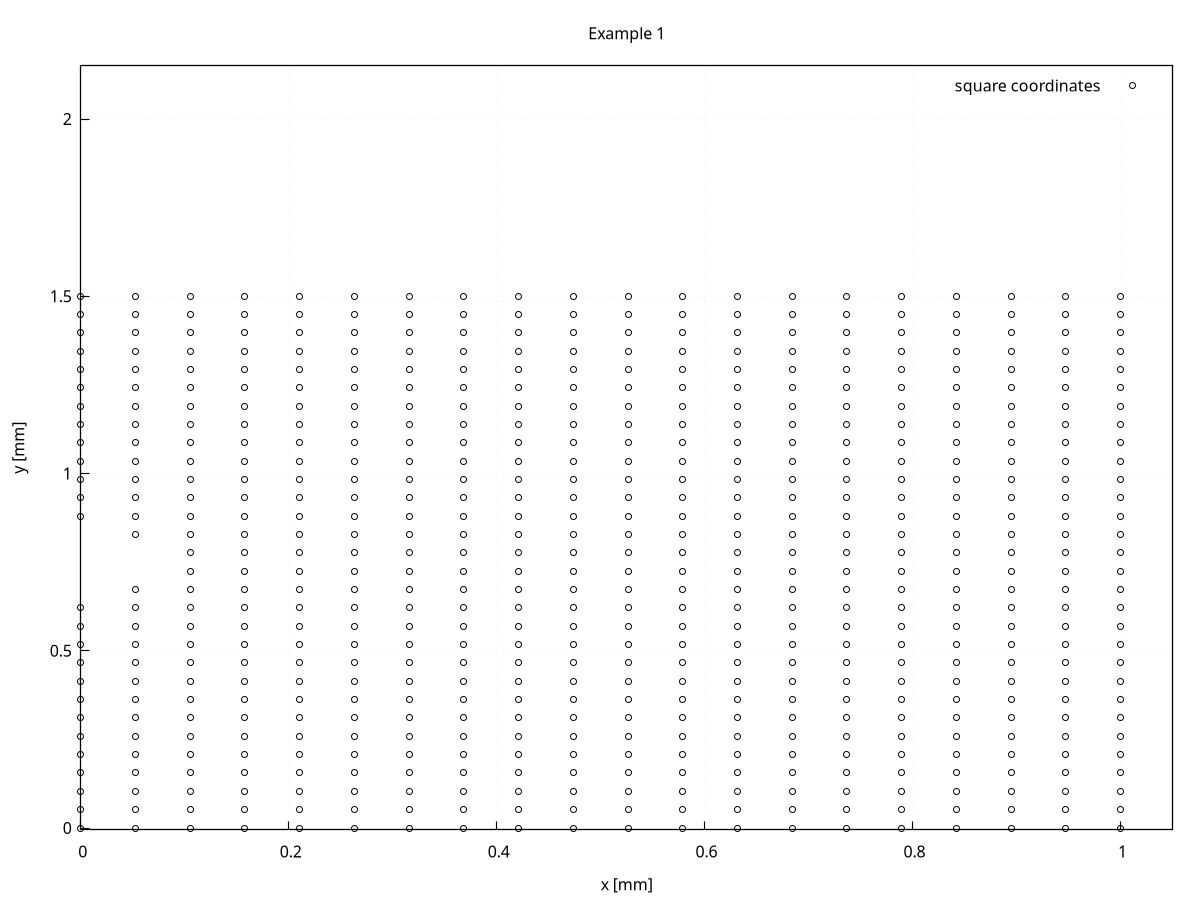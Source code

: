 # ogpf libray
# Rev. 0.22 of March 9th, 2018
# Licence: MIT

# gnuplot global setting
set term wxt size 640,480 enhanced font "verdana,10" title "ogpf libray: Rev. 0.22 of March 9th, 2018"

# ogpf extra configuration
# -------------------------------------------
# color definitions
set style line 1 lc rgb "#800000" lt 1 lw 2
set style line 2 lc rgb "#ff0000" lt 1 lw 2
set style line 3 lc rgb "#ff4500" lt 1 lw 2
set style line 4 lc rgb "#ffa500" lt 1 lw 2
set style line 5 lc rgb "#006400" lt 1 lw 2
set style line 6 lc rgb "#0000ff" lt 1 lw 2
set style line 7 lc rgb "#9400d3" lt 1 lw 2

# Axes
set border linewidth 1.15
set tics nomirror

# grid
# Add light grid to plot
set style line 102 lc rgb "#d6d7d9" lt 0 lw 1
set grid back ls 102

# plot style
set style data linespoints

# -------------------------------------------

 
# options
set style data linespoints
set xrange[0:1.05]
set yrange [-0.005:2.15]


 
# plot scale
 
# Annotation: title and labels
set title "Example 1"
set xlabel "x [mm]"
set ylabel "y [mm]"
 
# axes setting

plot "-" title "square coordinates" with points lt 6 lc rgb "#000000"
  0.000000000000000E+000  0.000000000000000E+000
  5.263157933950420E-002  0.000000000000000E+000
  0.105263158679008       0.000000000000000E+000
  0.157894730567932       0.000000000000000E+000
  0.210526317358017       0.000000000000000E+000
  0.263157904148102       0.000000000000000E+000
  0.315789461135864       0.000000000000000E+000
  0.368421047925949       0.000000000000000E+000
  0.421052634716034       0.000000000000000E+000
  0.473684221506119       0.000000000000000E+000
  0.526315808296204       0.000000000000000E+000
  0.578947365283966       0.000000000000000E+000
  0.631578922271729       0.000000000000000E+000
  0.684210538864136       0.000000000000000E+000
  0.736842095851898       0.000000000000000E+000
  0.789473712444305       0.000000000000000E+000
  0.842105269432068       0.000000000000000E+000
  0.894736826419830       0.000000000000000E+000
  0.947368443012238       0.000000000000000E+000
   1.00000000000000       0.000000000000000E+000
  0.000000000000000E+000  5.172413773834710E-002
  5.263157933950420E-002  5.172413773834710E-002
  0.105263158679008       5.172413773834710E-002
  0.157894730567932       5.172413773834710E-002
  0.210526317358017       5.172413773834710E-002
  0.263157904148102       5.172413773834710E-002
  0.315789461135864       5.172413773834710E-002
  0.368421047925949       5.172413773834710E-002
  0.421052634716034       5.172413773834710E-002
  0.473684221506119       5.172413773834710E-002
  0.526315808296204       5.172413773834710E-002
  0.578947365283966       5.172413773834710E-002
  0.631578922271729       5.172413773834710E-002
  0.684210538864136       5.172413773834710E-002
  0.736842095851898       5.172413773834710E-002
  0.789473712444305       5.172413773834710E-002
  0.842105269432068       5.172413773834710E-002
  0.894736826419830       5.172413773834710E-002
  0.947368443012238       5.172413773834710E-002
   1.00000000000000       5.172413773834710E-002
  0.000000000000000E+000  0.103448275476694     
  5.263157933950420E-002  0.103448275476694     
  0.105263158679008       0.103448275476694     
  0.157894730567932       0.103448275476694     
  0.210526317358017       0.103448275476694     
  0.263157904148102       0.103448275476694     
  0.315789461135864       0.103448275476694     
  0.368421047925949       0.103448275476694     
  0.421052634716034       0.103448275476694     
  0.473684221506119       0.103448275476694     
  0.526315808296204       0.103448275476694     
  0.578947365283966       0.103448275476694     
  0.631578922271729       0.103448275476694     
  0.684210538864136       0.103448275476694     
  0.736842095851898       0.103448275476694     
  0.789473712444305       0.103448275476694     
  0.842105269432068       0.103448275476694     
  0.894736826419830       0.103448275476694     
  0.947368443012238       0.103448275476694     
   1.00000000000000       0.103448275476694     
  0.000000000000000E+000  0.155172418802977     
  5.263157933950420E-002  0.155172418802977     
  0.105263158679008       0.155172418802977     
  0.157894730567932       0.155172418802977     
  0.210526317358017       0.155172418802977     
  0.263157904148102       0.155172418802977     
  0.315789461135864       0.155172418802977     
  0.368421047925949       0.155172418802977     
  0.421052634716034       0.155172418802977     
  0.473684221506119       0.155172418802977     
  0.526315808296204       0.155172418802977     
  0.578947365283966       0.155172418802977     
  0.631578922271729       0.155172418802977     
  0.684210538864136       0.155172418802977     
  0.736842095851898       0.155172418802977     
  0.789473712444305       0.155172418802977     
  0.842105269432068       0.155172418802977     
  0.894736826419830       0.155172418802977     
  0.947368443012238       0.155172418802977     
   1.00000000000000       0.155172418802977     
  0.000000000000000E+000  0.206896550953388     
  5.263157933950420E-002  0.206896550953388     
  0.105263158679008       0.206896550953388     
  0.157894730567932       0.206896550953388     
  0.210526317358017       0.206896550953388     
  0.263157904148102       0.206896550953388     
  0.315789461135864       0.206896550953388     
  0.368421047925949       0.206896550953388     
  0.421052634716034       0.206896550953388     
  0.473684221506119       0.206896550953388     
  0.526315808296204       0.206896550953388     
  0.578947365283966       0.206896550953388     
  0.631578922271729       0.206896550953388     
  0.684210538864136       0.206896550953388     
  0.736842095851898       0.206896550953388     
  0.789473712444305       0.206896550953388     
  0.842105269432068       0.206896550953388     
  0.894736826419830       0.206896550953388     
  0.947368443012238       0.206896550953388     
   1.00000000000000       0.206896550953388     
  0.000000000000000E+000  0.258620694279671     
  5.263157933950420E-002  0.258620694279671     
  0.105263158679008       0.258620694279671     
  0.157894730567932       0.258620694279671     
  0.210526317358017       0.258620694279671     
  0.263157904148102       0.258620694279671     
  0.315789461135864       0.258620694279671     
  0.368421047925949       0.258620694279671     
  0.421052634716034       0.258620694279671     
  0.473684221506119       0.258620694279671     
  0.526315808296204       0.258620694279671     
  0.578947365283966       0.258620694279671     
  0.631578922271729       0.258620694279671     
  0.684210538864136       0.258620694279671     
  0.736842095851898       0.258620694279671     
  0.789473712444305       0.258620694279671     
  0.842105269432068       0.258620694279671     
  0.894736826419830       0.258620694279671     
  0.947368443012238       0.258620694279671     
   1.00000000000000       0.258620694279671     
  0.000000000000000E+000  0.310344837605953     
  5.263157933950420E-002  0.310344837605953     
  0.105263158679008       0.310344837605953     
  0.157894730567932       0.310344837605953     
  0.210526317358017       0.310344837605953     
  0.263157904148102       0.310344837605953     
  0.315789461135864       0.310344837605953     
  0.368421047925949       0.310344837605953     
  0.421052634716034       0.310344837605953     
  0.473684221506119       0.310344837605953     
  0.526315808296204       0.310344837605953     
  0.578947365283966       0.310344837605953     
  0.631578922271729       0.310344837605953     
  0.684210538864136       0.310344837605953     
  0.736842095851898       0.310344837605953     
  0.789473712444305       0.310344837605953     
  0.842105269432068       0.310344837605953     
  0.894736826419830       0.310344837605953     
  0.947368443012238       0.310344837605953     
   1.00000000000000       0.310344837605953     
  0.000000000000000E+000  0.362068958580494     
  5.263157933950420E-002  0.362068958580494     
  0.105263158679008       0.362068958580494     
  0.157894730567932       0.362068958580494     
  0.210526317358017       0.362068958580494     
  0.263157904148102       0.362068958580494     
  0.315789461135864       0.362068958580494     
  0.368421047925949       0.362068958580494     
  0.421052634716034       0.362068958580494     
  0.473684221506119       0.362068958580494     
  0.526315808296204       0.362068958580494     
  0.578947365283966       0.362068958580494     
  0.631578922271729       0.362068958580494     
  0.684210538864136       0.362068958580494     
  0.736842095851898       0.362068958580494     
  0.789473712444305       0.362068958580494     
  0.842105269432068       0.362068958580494     
  0.894736826419830       0.362068958580494     
  0.947368443012238       0.362068958580494     
   1.00000000000000       0.362068958580494     
  0.000000000000000E+000  0.413793101906776     
  5.263157933950420E-002  0.413793101906776     
  0.105263158679008       0.413793101906776     
  0.157894730567932       0.413793101906776     
  0.210526317358017       0.413793101906776     
  0.263157904148102       0.413793101906776     
  0.315789461135864       0.413793101906776     
  0.368421047925949       0.413793101906776     
  0.421052634716034       0.413793101906776     
  0.473684221506119       0.413793101906776     
  0.526315808296204       0.413793101906776     
  0.578947365283966       0.413793101906776     
  0.631578922271729       0.413793101906776     
  0.684210538864136       0.413793101906776     
  0.736842095851898       0.413793101906776     
  0.789473712444305       0.413793101906776     
  0.842105269432068       0.413793101906776     
  0.894736826419830       0.413793101906776     
  0.947368443012238       0.413793101906776     
   1.00000000000000       0.413793101906776     
  0.000000000000000E+000  0.465517222881317     
  5.263157933950420E-002  0.465517222881317     
  0.105263158679008       0.465517222881317     
  0.157894730567932       0.465517222881317     
  0.210526317358017       0.465517222881317     
  0.263157904148102       0.465517222881317     
  0.315789461135864       0.465517222881317     
  0.368421047925949       0.465517222881317     
  0.421052634716034       0.465517222881317     
  0.473684221506119       0.465517222881317     
  0.526315808296204       0.465517222881317     
  0.578947365283966       0.465517222881317     
  0.631578922271729       0.465517222881317     
  0.684210538864136       0.465517222881317     
  0.736842095851898       0.465517222881317     
  0.789473712444305       0.465517222881317     
  0.842105269432068       0.465517222881317     
  0.894736826419830       0.465517222881317     
  0.947368443012238       0.465517222881317     
   1.00000000000000       0.465517222881317     
  0.000000000000000E+000  0.517241388559341     
  5.263157933950420E-002  0.517241388559341     
  0.105263158679008       0.517241388559341     
  0.157894730567932       0.517241388559341     
  0.210526317358017       0.517241388559341     
  0.263157904148102       0.517241388559341     
  0.315789461135864       0.517241388559341     
  0.368421047925949       0.517241388559341     
  0.421052634716034       0.517241388559341     
  0.473684221506119       0.517241388559341     
  0.526315808296204       0.517241388559341     
  0.578947365283966       0.517241388559341     
  0.631578922271729       0.517241388559341     
  0.684210538864136       0.517241388559341     
  0.736842095851898       0.517241388559341     
  0.789473712444305       0.517241388559341     
  0.842105269432068       0.517241388559341     
  0.894736826419830       0.517241388559341     
  0.947368443012238       0.517241388559341     
   1.00000000000000       0.517241388559341     
  0.000000000000000E+000  0.568965509533882     
  5.263157933950420E-002  0.568965509533882     
  0.105263158679008       0.568965509533882     
  0.157894730567932       0.568965509533882     
  0.210526317358017       0.568965509533882     
  0.263157904148102       0.568965509533882     
  0.315789461135864       0.568965509533882     
  0.368421047925949       0.568965509533882     
  0.421052634716034       0.568965509533882     
  0.473684221506119       0.568965509533882     
  0.526315808296204       0.568965509533882     
  0.578947365283966       0.568965509533882     
  0.631578922271729       0.568965509533882     
  0.684210538864136       0.568965509533882     
  0.736842095851898       0.568965509533882     
  0.789473712444305       0.568965509533882     
  0.842105269432068       0.568965509533882     
  0.894736826419830       0.568965509533882     
  0.947368443012238       0.568965509533882     
   1.00000000000000       0.568965509533882     
  0.000000000000000E+000  0.620689675211906     
  5.263157933950420E-002  0.620689675211906     
  0.105263158679008       0.620689675211906     
  0.157894730567932       0.620689675211906     
  0.210526317358017       0.620689675211906     
  0.263157904148102       0.620689675211906     
  0.315789461135864       0.620689675211906     
  0.368421047925949       0.620689675211906     
  0.421052634716034       0.620689675211906     
  0.473684221506119       0.620689675211906     
  0.526315808296204       0.620689675211906     
  0.578947365283966       0.620689675211906     
  0.631578922271729       0.620689675211906     
  0.684210538864136       0.620689675211906     
  0.736842095851898       0.620689675211906     
  0.789473712444305       0.620689675211906     
  0.842105269432068       0.620689675211906     
  0.894736826419830       0.620689675211906     
  0.947368443012238       0.620689675211906     
   1.00000000000000       0.620689675211906     
  5.263157933950420E-002  0.672413796186447     
  0.105263158679008       0.672413796186447     
  0.157894730567932       0.672413796186447     
  0.210526317358017       0.672413796186447     
  0.263157904148102       0.672413796186447     
  0.315789461135864       0.672413796186447     
  0.368421047925949       0.672413796186447     
  0.421052634716034       0.672413796186447     
  0.473684221506119       0.672413796186447     
  0.526315808296204       0.672413796186447     
  0.578947365283966       0.672413796186447     
  0.631578922271729       0.672413796186447     
  0.684210538864136       0.672413796186447     
  0.736842095851898       0.672413796186447     
  0.789473712444305       0.672413796186447     
  0.842105269432068       0.672413796186447     
  0.894736826419830       0.672413796186447     
  0.947368443012238       0.672413796186447     
   1.00000000000000       0.672413796186447     
  0.105263158679008       0.724137917160988     
  0.157894730567932       0.724137917160988     
  0.210526317358017       0.724137917160988     
  0.263157904148102       0.724137917160988     
  0.315789461135864       0.724137917160988     
  0.368421047925949       0.724137917160988     
  0.421052634716034       0.724137917160988     
  0.473684221506119       0.724137917160988     
  0.526315808296204       0.724137917160988     
  0.578947365283966       0.724137917160988     
  0.631578922271729       0.724137917160988     
  0.684210538864136       0.724137917160988     
  0.736842095851898       0.724137917160988     
  0.789473712444305       0.724137917160988     
  0.842105269432068       0.724137917160988     
  0.894736826419830       0.724137917160988     
  0.947368443012238       0.724137917160988     
   1.00000000000000       0.724137917160988     
  0.105263158679008       0.775862038135529     
  0.157894730567932       0.775862038135529     
  0.210526317358017       0.775862038135529     
  0.263157904148102       0.775862038135529     
  0.315789461135864       0.775862038135529     
  0.368421047925949       0.775862038135529     
  0.421052634716034       0.775862038135529     
  0.473684221506119       0.775862038135529     
  0.526315808296204       0.775862038135529     
  0.578947365283966       0.775862038135529     
  0.631578922271729       0.775862038135529     
  0.684210538864136       0.775862038135529     
  0.736842095851898       0.775862038135529     
  0.789473712444305       0.775862038135529     
  0.842105269432068       0.775862038135529     
  0.894736826419830       0.775862038135529     
  0.947368443012238       0.775862038135529     
   1.00000000000000       0.775862038135529     
  5.263157933950420E-002  0.827586203813553     
  0.105263158679008       0.827586203813553     
  0.157894730567932       0.827586203813553     
  0.210526317358017       0.827586203813553     
  0.263157904148102       0.827586203813553     
  0.315789461135864       0.827586203813553     
  0.368421047925949       0.827586203813553     
  0.421052634716034       0.827586203813553     
  0.473684221506119       0.827586203813553     
  0.526315808296204       0.827586203813553     
  0.578947365283966       0.827586203813553     
  0.631578922271729       0.827586203813553     
  0.684210538864136       0.827586203813553     
  0.736842095851898       0.827586203813553     
  0.789473712444305       0.827586203813553     
  0.842105269432068       0.827586203813553     
  0.894736826419830       0.827586203813553     
  0.947368443012238       0.827586203813553     
   1.00000000000000       0.827586203813553     
  0.000000000000000E+000  0.879310369491577     
  5.263157933950420E-002  0.879310369491577     
  0.105263158679008       0.879310369491577     
  0.157894730567932       0.879310369491577     
  0.210526317358017       0.879310369491577     
  0.263157904148102       0.879310369491577     
  0.315789461135864       0.879310369491577     
  0.368421047925949       0.879310369491577     
  0.421052634716034       0.879310369491577     
  0.473684221506119       0.879310369491577     
  0.526315808296204       0.879310369491577     
  0.578947365283966       0.879310369491577     
  0.631578922271729       0.879310369491577     
  0.684210538864136       0.879310369491577     
  0.736842095851898       0.879310369491577     
  0.789473712444305       0.879310369491577     
  0.842105269432068       0.879310369491577     
  0.894736826419830       0.879310369491577     
  0.947368443012238       0.879310369491577     
   1.00000000000000       0.879310369491577     
  0.000000000000000E+000  0.931034445762634     
  5.263157933950420E-002  0.931034445762634     
  0.105263158679008       0.931034445762634     
  0.157894730567932       0.931034445762634     
  0.210526317358017       0.931034445762634     
  0.263157904148102       0.931034445762634     
  0.315789461135864       0.931034445762634     
  0.368421047925949       0.931034445762634     
  0.421052634716034       0.931034445762634     
  0.473684221506119       0.931034445762634     
  0.526315808296204       0.931034445762634     
  0.578947365283966       0.931034445762634     
  0.631578922271729       0.931034445762634     
  0.684210538864136       0.931034445762634     
  0.736842095851898       0.931034445762634     
  0.789473712444305       0.931034445762634     
  0.842105269432068       0.931034445762634     
  0.894736826419830       0.931034445762634     
  0.947368443012238       0.931034445762634     
   1.00000000000000       0.931034445762634     
  0.000000000000000E+000  0.982758611440659     
  5.263157933950420E-002  0.982758611440659     
  0.105263158679008       0.982758611440659     
  0.157894730567932       0.982758611440659     
  0.210526317358017       0.982758611440659     
  0.263157904148102       0.982758611440659     
  0.315789461135864       0.982758611440659     
  0.368421047925949       0.982758611440659     
  0.421052634716034       0.982758611440659     
  0.473684221506119       0.982758611440659     
  0.526315808296204       0.982758611440659     
  0.578947365283966       0.982758611440659     
  0.631578922271729       0.982758611440659     
  0.684210538864136       0.982758611440659     
  0.736842095851898       0.982758611440659     
  0.789473712444305       0.982758611440659     
  0.842105269432068       0.982758611440659     
  0.894736826419830       0.982758611440659     
  0.947368443012238       0.982758611440659     
   1.00000000000000       0.982758611440659     
  0.000000000000000E+000   1.03448277711868     
  5.263157933950420E-002   1.03448277711868     
  0.105263158679008        1.03448277711868     
  0.157894730567932        1.03448277711868     
  0.210526317358017        1.03448277711868     
  0.263157904148102        1.03448277711868     
  0.315789461135864        1.03448277711868     
  0.368421047925949        1.03448277711868     
  0.421052634716034        1.03448277711868     
  0.473684221506119        1.03448277711868     
  0.526315808296204        1.03448277711868     
  0.578947365283966        1.03448277711868     
  0.631578922271729        1.03448277711868     
  0.684210538864136        1.03448277711868     
  0.736842095851898        1.03448277711868     
  0.789473712444305        1.03448277711868     
  0.842105269432068        1.03448277711868     
  0.894736826419830        1.03448277711868     
  0.947368443012238        1.03448277711868     
   1.00000000000000        1.03448277711868     
  0.000000000000000E+000   1.08620685338974     
  5.263157933950420E-002   1.08620685338974     
  0.105263158679008        1.08620685338974     
  0.157894730567932        1.08620685338974     
  0.210526317358017        1.08620685338974     
  0.263157904148102        1.08620685338974     
  0.315789461135864        1.08620685338974     
  0.368421047925949        1.08620685338974     
  0.421052634716034        1.08620685338974     
  0.473684221506119        1.08620685338974     
  0.526315808296204        1.08620685338974     
  0.578947365283966        1.08620685338974     
  0.631578922271729        1.08620685338974     
  0.684210538864136        1.08620685338974     
  0.736842095851898        1.08620685338974     
  0.789473712444305        1.08620685338974     
  0.842105269432068        1.08620685338974     
  0.894736826419830        1.08620685338974     
  0.947368443012238        1.08620685338974     
   1.00000000000000        1.08620685338974     
  0.000000000000000E+000   1.13793101906776     
  5.263157933950420E-002   1.13793101906776     
  0.105263158679008        1.13793101906776     
  0.157894730567932        1.13793101906776     
  0.210526317358017        1.13793101906776     
  0.263157904148102        1.13793101906776     
  0.315789461135864        1.13793101906776     
  0.368421047925949        1.13793101906776     
  0.421052634716034        1.13793101906776     
  0.473684221506119        1.13793101906776     
  0.526315808296204        1.13793101906776     
  0.578947365283966        1.13793101906776     
  0.631578922271729        1.13793101906776     
  0.684210538864136        1.13793101906776     
  0.736842095851898        1.13793101906776     
  0.789473712444305        1.13793101906776     
  0.842105269432068        1.13793101906776     
  0.894736826419830        1.13793101906776     
  0.947368443012238        1.13793101906776     
   1.00000000000000        1.13793101906776     
  0.000000000000000E+000   1.18965518474579     
  5.263157933950420E-002   1.18965518474579     
  0.105263158679008        1.18965518474579     
  0.157894730567932        1.18965518474579     
  0.210526317358017        1.18965518474579     
  0.263157904148102        1.18965518474579     
  0.315789461135864        1.18965518474579     
  0.368421047925949        1.18965518474579     
  0.421052634716034        1.18965518474579     
  0.473684221506119        1.18965518474579     
  0.526315808296204        1.18965518474579     
  0.578947365283966        1.18965518474579     
  0.631578922271729        1.18965518474579     
  0.684210538864136        1.18965518474579     
  0.736842095851898        1.18965518474579     
  0.789473712444305        1.18965518474579     
  0.842105269432068        1.18965518474579     
  0.894736826419830        1.18965518474579     
  0.947368443012238        1.18965518474579     
   1.00000000000000        1.18965518474579     
  0.000000000000000E+000   1.24137935042381     
  5.263157933950420E-002   1.24137935042381     
  0.105263158679008        1.24137935042381     
  0.157894730567932        1.24137935042381     
  0.210526317358017        1.24137935042381     
  0.263157904148102        1.24137935042381     
  0.315789461135864        1.24137935042381     
  0.368421047925949        1.24137935042381     
  0.421052634716034        1.24137935042381     
  0.473684221506119        1.24137935042381     
  0.526315808296204        1.24137935042381     
  0.578947365283966        1.24137935042381     
  0.631578922271729        1.24137935042381     
  0.684210538864136        1.24137935042381     
  0.736842095851898        1.24137935042381     
  0.789473712444305        1.24137935042381     
  0.842105269432068        1.24137935042381     
  0.894736826419830        1.24137935042381     
  0.947368443012238        1.24137935042381     
   1.00000000000000        1.24137935042381     
  0.000000000000000E+000   1.29310342669487     
  5.263157933950420E-002   1.29310342669487     
  0.105263158679008        1.29310342669487     
  0.157894730567932        1.29310342669487     
  0.210526317358017        1.29310342669487     
  0.263157904148102        1.29310342669487     
  0.315789461135864        1.29310342669487     
  0.368421047925949        1.29310342669487     
  0.421052634716034        1.29310342669487     
  0.473684221506119        1.29310342669487     
  0.526315808296204        1.29310342669487     
  0.578947365283966        1.29310342669487     
  0.631578922271729        1.29310342669487     
  0.684210538864136        1.29310342669487     
  0.736842095851898        1.29310342669487     
  0.789473712444305        1.29310342669487     
  0.842105269432068        1.29310342669487     
  0.894736826419830        1.29310342669487     
  0.947368443012238        1.29310342669487     
   1.00000000000000        1.29310342669487     
  0.000000000000000E+000   1.34482759237289     
  5.263157933950420E-002   1.34482759237289     
  0.105263158679008        1.34482759237289     
  0.157894730567932        1.34482759237289     
  0.210526317358017        1.34482759237289     
  0.263157904148102        1.34482759237289     
  0.315789461135864        1.34482759237289     
  0.368421047925949        1.34482759237289     
  0.421052634716034        1.34482759237289     
  0.473684221506119        1.34482759237289     
  0.526315808296204        1.34482759237289     
  0.578947365283966        1.34482759237289     
  0.631578922271729        1.34482759237289     
  0.684210538864136        1.34482759237289     
  0.736842095851898        1.34482759237289     
  0.789473712444305        1.34482759237289     
  0.842105269432068        1.34482759237289     
  0.894736826419830        1.34482759237289     
  0.947368443012238        1.34482759237289     
   1.00000000000000        1.34482759237289     
  0.000000000000000E+000   1.39655175805092     
  5.263157933950420E-002   1.39655175805092     
  0.105263158679008        1.39655175805092     
  0.157894730567932        1.39655175805092     
  0.210526317358017        1.39655175805092     
  0.263157904148102        1.39655175805092     
  0.315789461135864        1.39655175805092     
  0.368421047925949        1.39655175805092     
  0.421052634716034        1.39655175805092     
  0.473684221506119        1.39655175805092     
  0.526315808296204        1.39655175805092     
  0.578947365283966        1.39655175805092     
  0.631578922271729        1.39655175805092     
  0.684210538864136        1.39655175805092     
  0.736842095851898        1.39655175805092     
  0.789473712444305        1.39655175805092     
  0.842105269432068        1.39655175805092     
  0.894736826419830        1.39655175805092     
  0.947368443012238        1.39655175805092     
   1.00000000000000        1.39655175805092     
  0.000000000000000E+000   1.44827583432198     
  5.263157933950420E-002   1.44827583432198     
  0.105263158679008        1.44827583432198     
  0.157894730567932        1.44827583432198     
  0.210526317358017        1.44827583432198     
  0.263157904148102        1.44827583432198     
  0.315789461135864        1.44827583432198     
  0.368421047925949        1.44827583432198     
  0.421052634716034        1.44827583432198     
  0.473684221506119        1.44827583432198     
  0.526315808296204        1.44827583432198     
  0.578947365283966        1.44827583432198     
  0.631578922271729        1.44827583432198     
  0.684210538864136        1.44827583432198     
  0.736842095851898        1.44827583432198     
  0.789473712444305        1.44827583432198     
  0.842105269432068        1.44827583432198     
  0.894736826419830        1.44827583432198     
  0.947368443012238        1.44827583432198     
   1.00000000000000        1.44827583432198     
  0.000000000000000E+000   1.50000000000000     
  5.263157933950420E-002   1.50000000000000     
  0.105263158679008        1.50000000000000     
  0.157894730567932        1.50000000000000     
  0.210526317358017        1.50000000000000     
  0.263157904148102        1.50000000000000     
  0.315789461135864        1.50000000000000     
  0.368421047925949        1.50000000000000     
  0.421052634716034        1.50000000000000     
  0.473684221506119        1.50000000000000     
  0.526315808296204        1.50000000000000     
  0.578947365283966        1.50000000000000     
  0.631578922271729        1.50000000000000     
  0.684210538864136        1.50000000000000     
  0.736842095851898        1.50000000000000     
  0.789473712444305        1.50000000000000     
  0.842105269432068        1.50000000000000     
  0.894736826419830        1.50000000000000     
  0.947368443012238        1.50000000000000     
   1.00000000000000        1.50000000000000     
e
